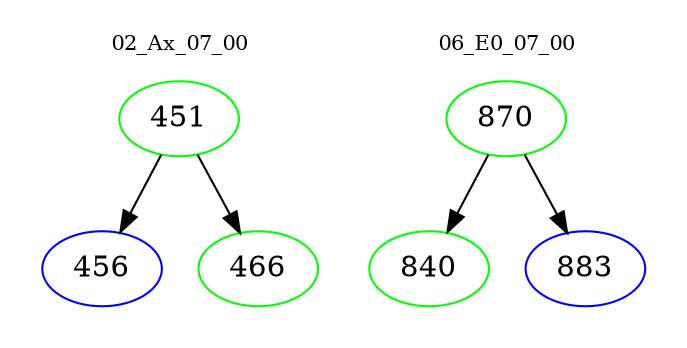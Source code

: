 digraph{
subgraph cluster_0 {
color = white
label = "02_Ax_07_00";
fontsize=10;
T0_451 [label="451", color="green"]
T0_451 -> T0_456 [color="black"]
T0_456 [label="456", color="blue"]
T0_451 -> T0_466 [color="black"]
T0_466 [label="466", color="green"]
}
subgraph cluster_1 {
color = white
label = "06_E0_07_00";
fontsize=10;
T1_870 [label="870", color="green"]
T1_870 -> T1_840 [color="black"]
T1_840 [label="840", color="green"]
T1_870 -> T1_883 [color="black"]
T1_883 [label="883", color="blue"]
}
}
